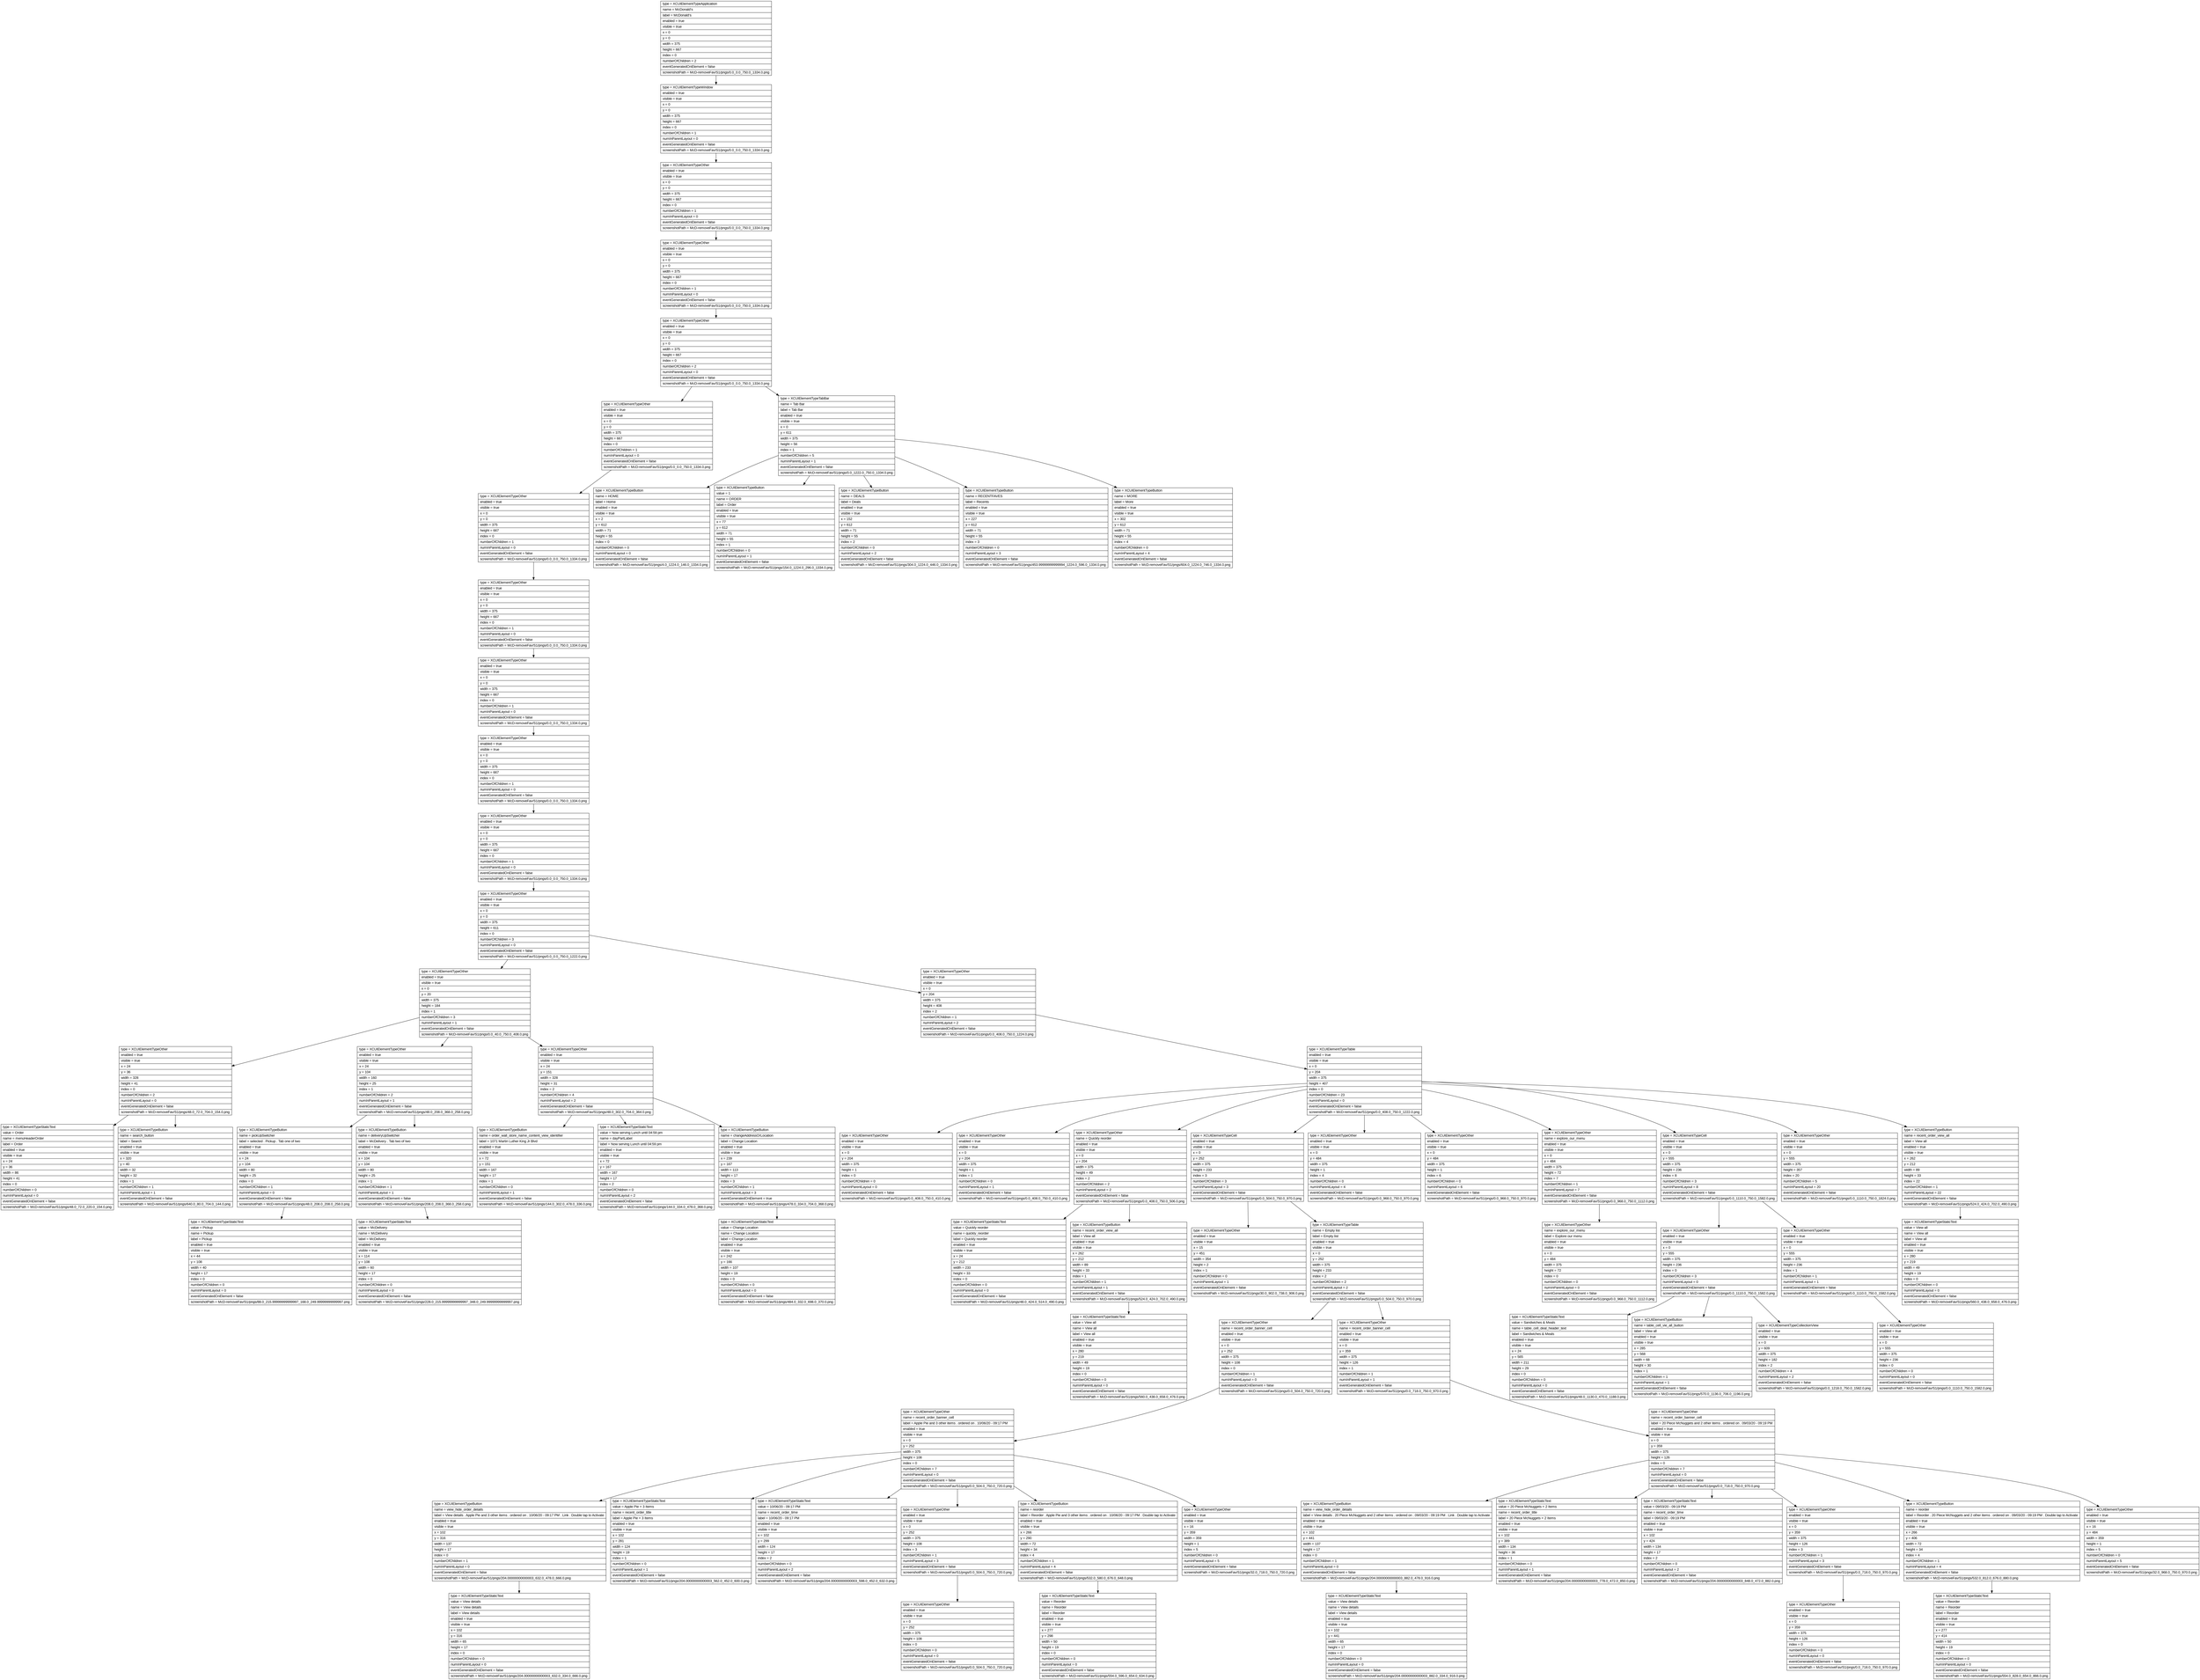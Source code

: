 digraph Layout {

	node [shape=record fontname=Arial];

	0	[label="{type = XCUIElementTypeApplication\l|name = McDonald's\l|label = McDonald's\l|enabled = true\l|visible = true\l|x = 0\l|y = 0\l|width = 375\l|height = 667\l|index = 0\l|numberOfChildren = 2\l|eventGeneratedOnElement = false \l|screenshotPath = McD-removeFav/S1/pngs/0.0_0.0_750.0_1334.0.png\l}"]
	1	[label="{type = XCUIElementTypeWindow\l|enabled = true\l|visible = true\l|x = 0\l|y = 0\l|width = 375\l|height = 667\l|index = 0\l|numberOfChildren = 1\l|numInParentLayout = 0\l|eventGeneratedOnElement = false \l|screenshotPath = McD-removeFav/S1/pngs/0.0_0.0_750.0_1334.0.png\l}"]
	2	[label="{type = XCUIElementTypeOther\l|enabled = true\l|visible = true\l|x = 0\l|y = 0\l|width = 375\l|height = 667\l|index = 0\l|numberOfChildren = 1\l|numInParentLayout = 0\l|eventGeneratedOnElement = false \l|screenshotPath = McD-removeFav/S1/pngs/0.0_0.0_750.0_1334.0.png\l}"]
	3	[label="{type = XCUIElementTypeOther\l|enabled = true\l|visible = true\l|x = 0\l|y = 0\l|width = 375\l|height = 667\l|index = 0\l|numberOfChildren = 1\l|numInParentLayout = 0\l|eventGeneratedOnElement = false \l|screenshotPath = McD-removeFav/S1/pngs/0.0_0.0_750.0_1334.0.png\l}"]
	4	[label="{type = XCUIElementTypeOther\l|enabled = true\l|visible = true\l|x = 0\l|y = 0\l|width = 375\l|height = 667\l|index = 0\l|numberOfChildren = 2\l|numInParentLayout = 0\l|eventGeneratedOnElement = false \l|screenshotPath = McD-removeFav/S1/pngs/0.0_0.0_750.0_1334.0.png\l}"]
	5	[label="{type = XCUIElementTypeOther\l|enabled = true\l|visible = true\l|x = 0\l|y = 0\l|width = 375\l|height = 667\l|index = 0\l|numberOfChildren = 1\l|numInParentLayout = 0\l|eventGeneratedOnElement = false \l|screenshotPath = McD-removeFav/S1/pngs/0.0_0.0_750.0_1334.0.png\l}"]
	6	[label="{type = XCUIElementTypeTabBar\l|name = Tab Bar\l|label = Tab Bar\l|enabled = true\l|visible = true\l|x = 0\l|y = 611\l|width = 375\l|height = 56\l|index = 1\l|numberOfChildren = 5\l|numInParentLayout = 1\l|eventGeneratedOnElement = false \l|screenshotPath = McD-removeFav/S1/pngs/0.0_1222.0_750.0_1334.0.png\l}"]
	7	[label="{type = XCUIElementTypeOther\l|enabled = true\l|visible = true\l|x = 0\l|y = 0\l|width = 375\l|height = 667\l|index = 0\l|numberOfChildren = 1\l|numInParentLayout = 0\l|eventGeneratedOnElement = false \l|screenshotPath = McD-removeFav/S1/pngs/0.0_0.0_750.0_1334.0.png\l}"]
	8	[label="{type = XCUIElementTypeButton\l|name = HOME\l|label = Home\l|enabled = true\l|visible = true\l|x = 2\l|y = 612\l|width = 71\l|height = 55\l|index = 0\l|numberOfChildren = 0\l|numInParentLayout = 0\l|eventGeneratedOnElement = false \l|screenshotPath = McD-removeFav/S1/pngs/4.0_1224.0_146.0_1334.0.png\l}"]
	9	[label="{type = XCUIElementTypeButton\l|value = 1\l|name = ORDER\l|label = Order\l|enabled = true\l|visible = true\l|x = 77\l|y = 612\l|width = 71\l|height = 55\l|index = 1\l|numberOfChildren = 0\l|numInParentLayout = 1\l|eventGeneratedOnElement = false \l|screenshotPath = McD-removeFav/S1/pngs/154.0_1224.0_296.0_1334.0.png\l}"]
	10	[label="{type = XCUIElementTypeButton\l|name = DEALS\l|label = Deals\l|enabled = true\l|visible = true\l|x = 152\l|y = 612\l|width = 71\l|height = 55\l|index = 2\l|numberOfChildren = 0\l|numInParentLayout = 2\l|eventGeneratedOnElement = false \l|screenshotPath = McD-removeFav/S1/pngs/304.0_1224.0_446.0_1334.0.png\l}"]
	11	[label="{type = XCUIElementTypeButton\l|name = RECENTFAVES\l|label = Recents\l|enabled = true\l|visible = true\l|x = 227\l|y = 612\l|width = 71\l|height = 55\l|index = 3\l|numberOfChildren = 0\l|numInParentLayout = 3\l|eventGeneratedOnElement = false \l|screenshotPath = McD-removeFav/S1/pngs/453.99999999999994_1224.0_596.0_1334.0.png\l}"]
	12	[label="{type = XCUIElementTypeButton\l|name = MORE\l|label = More\l|enabled = true\l|visible = true\l|x = 302\l|y = 612\l|width = 71\l|height = 55\l|index = 4\l|numberOfChildren = 0\l|numInParentLayout = 4\l|eventGeneratedOnElement = false \l|screenshotPath = McD-removeFav/S1/pngs/604.0_1224.0_746.0_1334.0.png\l}"]
	13	[label="{type = XCUIElementTypeOther\l|enabled = true\l|visible = true\l|x = 0\l|y = 0\l|width = 375\l|height = 667\l|index = 0\l|numberOfChildren = 1\l|numInParentLayout = 0\l|eventGeneratedOnElement = false \l|screenshotPath = McD-removeFav/S1/pngs/0.0_0.0_750.0_1334.0.png\l}"]
	14	[label="{type = XCUIElementTypeOther\l|enabled = true\l|visible = true\l|x = 0\l|y = 0\l|width = 375\l|height = 667\l|index = 0\l|numberOfChildren = 1\l|numInParentLayout = 0\l|eventGeneratedOnElement = false \l|screenshotPath = McD-removeFav/S1/pngs/0.0_0.0_750.0_1334.0.png\l}"]
	15	[label="{type = XCUIElementTypeOther\l|enabled = true\l|visible = true\l|x = 0\l|y = 0\l|width = 375\l|height = 667\l|index = 0\l|numberOfChildren = 1\l|numInParentLayout = 0\l|eventGeneratedOnElement = false \l|screenshotPath = McD-removeFav/S1/pngs/0.0_0.0_750.0_1334.0.png\l}"]
	16	[label="{type = XCUIElementTypeOther\l|enabled = true\l|visible = true\l|x = 0\l|y = 0\l|width = 375\l|height = 667\l|index = 0\l|numberOfChildren = 1\l|numInParentLayout = 0\l|eventGeneratedOnElement = false \l|screenshotPath = McD-removeFav/S1/pngs/0.0_0.0_750.0_1334.0.png\l}"]
	17	[label="{type = XCUIElementTypeOther\l|enabled = true\l|visible = true\l|x = 0\l|y = 0\l|width = 375\l|height = 611\l|index = 0\l|numberOfChildren = 3\l|numInParentLayout = 0\l|eventGeneratedOnElement = false \l|screenshotPath = McD-removeFav/S1/pngs/0.0_0.0_750.0_1222.0.png\l}"]
	18	[label="{type = XCUIElementTypeOther\l|enabled = true\l|visible = true\l|x = 0\l|y = 20\l|width = 375\l|height = 184\l|index = 1\l|numberOfChildren = 3\l|numInParentLayout = 1\l|eventGeneratedOnElement = false \l|screenshotPath = McD-removeFav/S1/pngs/0.0_40.0_750.0_408.0.png\l}"]
	19	[label="{type = XCUIElementTypeOther\l|enabled = true\l|visible = true\l|x = 0\l|y = 204\l|width = 375\l|height = 408\l|index = 2\l|numberOfChildren = 1\l|numInParentLayout = 2\l|eventGeneratedOnElement = false \l|screenshotPath = McD-removeFav/S1/pngs/0.0_408.0_750.0_1224.0.png\l}"]
	20	[label="{type = XCUIElementTypeOther\l|enabled = true\l|visible = true\l|x = 24\l|y = 36\l|width = 328\l|height = 41\l|index = 0\l|numberOfChildren = 2\l|numInParentLayout = 0\l|eventGeneratedOnElement = false \l|screenshotPath = McD-removeFav/S1/pngs/48.0_72.0_704.0_154.0.png\l}"]
	21	[label="{type = XCUIElementTypeOther\l|enabled = true\l|visible = true\l|x = 24\l|y = 104\l|width = 160\l|height = 25\l|index = 1\l|numberOfChildren = 2\l|numInParentLayout = 1\l|eventGeneratedOnElement = false \l|screenshotPath = McD-removeFav/S1/pngs/48.0_208.0_368.0_258.0.png\l}"]
	22	[label="{type = XCUIElementTypeOther\l|enabled = true\l|visible = true\l|x = 24\l|y = 151\l|width = 328\l|height = 31\l|index = 2\l|numberOfChildren = 4\l|numInParentLayout = 2\l|eventGeneratedOnElement = false \l|screenshotPath = McD-removeFav/S1/pngs/48.0_302.0_704.0_364.0.png\l}"]
	23	[label="{type = XCUIElementTypeTable\l|enabled = true\l|visible = true\l|x = 0\l|y = 204\l|width = 375\l|height = 407\l|index = 0\l|numberOfChildren = 23\l|numInParentLayout = 0\l|eventGeneratedOnElement = false \l|screenshotPath = McD-removeFav/S1/pngs/0.0_408.0_750.0_1222.0.png\l}"]
	24	[label="{type = XCUIElementTypeStaticText\l|value = Order\l|name = menuHeaderOrder\l|label = Order\l|enabled = true\l|visible = true\l|x = 24\l|y = 36\l|width = 86\l|height = 41\l|index = 0\l|numberOfChildren = 0\l|numInParentLayout = 0\l|eventGeneratedOnElement = false \l|screenshotPath = McD-removeFav/S1/pngs/48.0_72.0_220.0_154.0.png\l}"]
	25	[label="{type = XCUIElementTypeButton\l|name = search_button\l|label = Search\l|enabled = true\l|visible = true\l|x = 320\l|y = 40\l|width = 32\l|height = 32\l|index = 1\l|numberOfChildren = 1\l|numInParentLayout = 1\l|eventGeneratedOnElement = false \l|screenshotPath = McD-removeFav/S1/pngs/640.0_80.0_704.0_144.0.png\l}"]
	26	[label="{type = XCUIElementTypeButton\l|name = pickUpSwitcher\l|label = selected . Pickup . Tab one of two\l|enabled = true\l|visible = true\l|x = 24\l|y = 104\l|width = 80\l|height = 25\l|index = 0\l|numberOfChildren = 1\l|numInParentLayout = 0\l|eventGeneratedOnElement = false \l|screenshotPath = McD-removeFav/S1/pngs/48.0_208.0_208.0_258.0.png\l}"]
	27	[label="{type = XCUIElementTypeButton\l|name = deliveryUpSwitcher\l|label = McDelivery . Tab two of two\l|enabled = true\l|visible = true\l|x = 104\l|y = 104\l|width = 80\l|height = 25\l|index = 1\l|numberOfChildren = 1\l|numInParentLayout = 1\l|eventGeneratedOnElement = false \l|screenshotPath = McD-removeFav/S1/pngs/208.0_208.0_368.0_258.0.png\l}"]
	28	[label="{type = XCUIElementTypeButton\l|name = order_wall_store_name_content_view_identifier\l|label = 1071 Martin Luther King Jr Blvd\l|enabled = true\l|visible = true\l|x = 72\l|y = 151\l|width = 167\l|height = 17\l|index = 1\l|numberOfChildren = 0\l|numInParentLayout = 1\l|eventGeneratedOnElement = false \l|screenshotPath = McD-removeFav/S1/pngs/144.0_302.0_478.0_336.0.png\l}"]
	29	[label="{type = XCUIElementTypeStaticText\l|value = Now serving Lunch until 04:59 pm  \l|name = dayPartLabel\l|label = Now serving Lunch until 04:59 pm  \l|enabled = true\l|visible = true\l|x = 72\l|y = 167\l|width = 167\l|height = 17\l|index = 2\l|numberOfChildren = 0\l|numInParentLayout = 2\l|eventGeneratedOnElement = false \l|screenshotPath = McD-removeFav/S1/pngs/144.0_334.0_478.0_368.0.png\l}"]
	30	[label="{type = XCUIElementTypeButton\l|name = changeAddressOrLocation\l|label = Change Location\l|enabled = true\l|visible = true\l|x = 239\l|y = 167\l|width = 113\l|height = 17\l|index = 3\l|numberOfChildren = 1\l|numInParentLayout = 3\l|eventGeneratedOnElement = true \l|screenshotPath = McD-removeFav/S1/pngs/478.0_334.0_704.0_368.0.png\l}"]
	31	[label="{type = XCUIElementTypeOther\l|enabled = true\l|visible = true\l|x = 0\l|y = 204\l|width = 375\l|height = 1\l|index = 0\l|numberOfChildren = 0\l|numInParentLayout = 0\l|eventGeneratedOnElement = false \l|screenshotPath = McD-removeFav/S1/pngs/0.0_408.0_750.0_410.0.png\l}"]
	32	[label="{type = XCUIElementTypeOther\l|enabled = true\l|visible = true\l|x = 0\l|y = 204\l|width = 375\l|height = 1\l|index = 1\l|numberOfChildren = 0\l|numInParentLayout = 1\l|eventGeneratedOnElement = false \l|screenshotPath = McD-removeFav/S1/pngs/0.0_408.0_750.0_410.0.png\l}"]
	33	[label="{type = XCUIElementTypeOther\l|name = Quickly reorder\l|enabled = true\l|visible = true\l|x = 0\l|y = 204\l|width = 375\l|height = 49\l|index = 2\l|numberOfChildren = 2\l|numInParentLayout = 2\l|eventGeneratedOnElement = false \l|screenshotPath = McD-removeFav/S1/pngs/0.0_408.0_750.0_506.0.png\l}"]
	34	[label="{type = XCUIElementTypeCell\l|enabled = true\l|visible = true\l|x = 0\l|y = 252\l|width = 375\l|height = 233\l|index = 3\l|numberOfChildren = 3\l|numInParentLayout = 3\l|eventGeneratedOnElement = false \l|screenshotPath = McD-removeFav/S1/pngs/0.0_504.0_750.0_970.0.png\l}"]
	35	[label="{type = XCUIElementTypeOther\l|enabled = true\l|visible = true\l|x = 0\l|y = 484\l|width = 375\l|height = 1\l|index = 4\l|numberOfChildren = 0\l|numInParentLayout = 4\l|eventGeneratedOnElement = false \l|screenshotPath = McD-removeFav/S1/pngs/0.0_968.0_750.0_970.0.png\l}"]
	36	[label="{type = XCUIElementTypeOther\l|enabled = true\l|visible = true\l|x = 0\l|y = 484\l|width = 375\l|height = 1\l|index = 6\l|numberOfChildren = 0\l|numInParentLayout = 6\l|eventGeneratedOnElement = false \l|screenshotPath = McD-removeFav/S1/pngs/0.0_968.0_750.0_970.0.png\l}"]
	37	[label="{type = XCUIElementTypeOther\l|name = explore_our_menu\l|enabled = true\l|visible = true\l|x = 0\l|y = 484\l|width = 375\l|height = 72\l|index = 7\l|numberOfChildren = 1\l|numInParentLayout = 7\l|eventGeneratedOnElement = false \l|screenshotPath = McD-removeFav/S1/pngs/0.0_968.0_750.0_1112.0.png\l}"]
	38	[label="{type = XCUIElementTypeCell\l|enabled = true\l|visible = true\l|x = 0\l|y = 555\l|width = 375\l|height = 236\l|index = 8\l|numberOfChildren = 3\l|numInParentLayout = 8\l|eventGeneratedOnElement = false \l|screenshotPath = McD-removeFav/S1/pngs/0.0_1110.0_750.0_1582.0.png\l}"]
	39	[label="{type = XCUIElementTypeOther\l|enabled = true\l|visible = true\l|x = 0\l|y = 555\l|width = 375\l|height = 357\l|index = 20\l|numberOfChildren = 5\l|numInParentLayout = 20\l|eventGeneratedOnElement = false \l|screenshotPath = McD-removeFav/S1/pngs/0.0_1110.0_750.0_1824.0.png\l}"]
	40	[label="{type = XCUIElementTypeButton\l|name = recent_order_view_all\l|label = View all\l|enabled = true\l|visible = true\l|x = 262\l|y = 212\l|width = 89\l|height = 33\l|index = 22\l|numberOfChildren = 1\l|numInParentLayout = 22\l|eventGeneratedOnElement = false \l|screenshotPath = McD-removeFav/S1/pngs/524.0_424.0_702.0_490.0.png\l}"]
	41	[label="{type = XCUIElementTypeStaticText\l|value = Pickup\l|name = Pickup\l|label = Pickup\l|enabled = true\l|visible = true\l|x = 44\l|y = 108\l|width = 40\l|height = 17\l|index = 0\l|numberOfChildren = 0\l|numInParentLayout = 0\l|eventGeneratedOnElement = false \l|screenshotPath = McD-removeFav/S1/pngs/88.0_215.99999999999997_168.0_249.99999999999997.png\l}"]
	42	[label="{type = XCUIElementTypeStaticText\l|value = McDelivery\l|name = McDelivery\l|label = McDelivery\l|enabled = true\l|visible = true\l|x = 114\l|y = 108\l|width = 60\l|height = 17\l|index = 0\l|numberOfChildren = 0\l|numInParentLayout = 0\l|eventGeneratedOnElement = false \l|screenshotPath = McD-removeFav/S1/pngs/228.0_215.99999999999997_348.0_249.99999999999997.png\l}"]
	43	[label="{type = XCUIElementTypeStaticText\l|value = Change Location\l|name = Change Location\l|label = Change Location\l|enabled = true\l|visible = true\l|x = 242\l|y = 166\l|width = 107\l|height = 19\l|index = 0\l|numberOfChildren = 0\l|numInParentLayout = 0\l|eventGeneratedOnElement = false \l|screenshotPath = McD-removeFav/S1/pngs/484.0_332.0_698.0_370.0.png\l}"]
	44	[label="{type = XCUIElementTypeStaticText\l|value = Quickly reorder\l|name = quickly_reorder\l|label = Quickly reorder\l|enabled = true\l|visible = true\l|x = 24\l|y = 212\l|width = 233\l|height = 33\l|index = 0\l|numberOfChildren = 0\l|numInParentLayout = 0\l|eventGeneratedOnElement = false \l|screenshotPath = McD-removeFav/S1/pngs/48.0_424.0_514.0_490.0.png\l}"]
	45	[label="{type = XCUIElementTypeButton\l|name = recent_order_view_all\l|label = View all\l|enabled = true\l|visible = true\l|x = 262\l|y = 212\l|width = 89\l|height = 33\l|index = 1\l|numberOfChildren = 1\l|numInParentLayout = 1\l|eventGeneratedOnElement = false \l|screenshotPath = McD-removeFav/S1/pngs/524.0_424.0_702.0_490.0.png\l}"]
	46	[label="{type = XCUIElementTypeOther\l|enabled = true\l|visible = true\l|x = 15\l|y = 451\l|width = 354\l|height = 2\l|index = 1\l|numberOfChildren = 0\l|numInParentLayout = 1\l|eventGeneratedOnElement = false \l|screenshotPath = McD-removeFav/S1/pngs/30.0_902.0_738.0_906.0.png\l}"]
	47	[label="{type = XCUIElementTypeTable\l|name = Empty list\l|label = Empty list\l|enabled = true\l|visible = true\l|x = 0\l|y = 252\l|width = 375\l|height = 233\l|index = 2\l|numberOfChildren = 2\l|numInParentLayout = 2\l|eventGeneratedOnElement = false \l|screenshotPath = McD-removeFav/S1/pngs/0.0_504.0_750.0_970.0.png\l}"]
	48	[label="{type = XCUIElementTypeOther\l|name = explore_our_menu\l|label = Explore our menu\l|enabled = true\l|visible = true\l|x = 0\l|y = 484\l|width = 375\l|height = 72\l|index = 0\l|numberOfChildren = 0\l|numInParentLayout = 0\l|eventGeneratedOnElement = false \l|screenshotPath = McD-removeFav/S1/pngs/0.0_968.0_750.0_1112.0.png\l}"]
	49	[label="{type = XCUIElementTypeOther\l|enabled = true\l|visible = true\l|x = 0\l|y = 555\l|width = 375\l|height = 236\l|index = 0\l|numberOfChildren = 3\l|numInParentLayout = 0\l|eventGeneratedOnElement = false \l|screenshotPath = McD-removeFav/S1/pngs/0.0_1110.0_750.0_1582.0.png\l}"]
	50	[label="{type = XCUIElementTypeOther\l|enabled = true\l|visible = true\l|x = 0\l|y = 555\l|width = 375\l|height = 236\l|index = 1\l|numberOfChildren = 1\l|numInParentLayout = 1\l|eventGeneratedOnElement = false \l|screenshotPath = McD-removeFav/S1/pngs/0.0_1110.0_750.0_1582.0.png\l}"]
	51	[label="{type = XCUIElementTypeStaticText\l|value = View all\l|name = View all\l|label = View all\l|enabled = true\l|visible = true\l|x = 280\l|y = 219\l|width = 49\l|height = 19\l|index = 0\l|numberOfChildren = 0\l|numInParentLayout = 0\l|eventGeneratedOnElement = false \l|screenshotPath = McD-removeFav/S1/pngs/560.0_438.0_658.0_476.0.png\l}"]
	52	[label="{type = XCUIElementTypeStaticText\l|value = View all\l|name = View all\l|label = View all\l|enabled = true\l|visible = true\l|x = 280\l|y = 219\l|width = 49\l|height = 19\l|index = 0\l|numberOfChildren = 0\l|numInParentLayout = 0\l|eventGeneratedOnElement = false \l|screenshotPath = McD-removeFav/S1/pngs/560.0_438.0_658.0_476.0.png\l}"]
	53	[label="{type = XCUIElementTypeOther\l|name = recent_order_banner_cell\l|enabled = true\l|visible = true\l|x = 0\l|y = 252\l|width = 375\l|height = 108\l|index = 0\l|numberOfChildren = 1\l|numInParentLayout = 0\l|eventGeneratedOnElement = false \l|screenshotPath = McD-removeFav/S1/pngs/0.0_504.0_750.0_720.0.png\l}"]
	54	[label="{type = XCUIElementTypeOther\l|name = recent_order_banner_cell\l|enabled = true\l|visible = true\l|x = 0\l|y = 359\l|width = 375\l|height = 126\l|index = 1\l|numberOfChildren = 1\l|numInParentLayout = 1\l|eventGeneratedOnElement = false \l|screenshotPath = McD-removeFav/S1/pngs/0.0_718.0_750.0_970.0.png\l}"]
	55	[label="{type = XCUIElementTypeStaticText\l|value = Sandwiches & Meals\l|name = table_cell_deal_header_text\l|label = Sandwiches & Meals\l|enabled = true\l|visible = true\l|x = 24\l|y = 565\l|width = 211\l|height = 29\l|index = 0\l|numberOfChildren = 0\l|numInParentLayout = 0\l|eventGeneratedOnElement = false \l|screenshotPath = McD-removeFav/S1/pngs/48.0_1130.0_470.0_1188.0.png\l}"]
	56	[label="{type = XCUIElementTypeButton\l|name = table_cell_vie_all_button\l|label = View all  \l|enabled = true\l|visible = true\l|x = 285\l|y = 568\l|width = 68\l|height = 30\l|index = 1\l|numberOfChildren = 1\l|numInParentLayout = 1\l|eventGeneratedOnElement = false \l|screenshotPath = McD-removeFav/S1/pngs/570.0_1136.0_706.0_1196.0.png\l}"]
	57	[label="{type = XCUIElementTypeCollectionView\l|enabled = true\l|visible = true\l|x = 0\l|y = 609\l|width = 375\l|height = 182\l|index = 2\l|numberOfChildren = 4\l|numInParentLayout = 2\l|eventGeneratedOnElement = false \l|screenshotPath = McD-removeFav/S1/pngs/0.0_1218.0_750.0_1582.0.png\l}"]
	58	[label="{type = XCUIElementTypeOther\l|enabled = true\l|visible = true\l|x = 0\l|y = 555\l|width = 375\l|height = 236\l|index = 0\l|numberOfChildren = 0\l|numInParentLayout = 0\l|eventGeneratedOnElement = false \l|screenshotPath = McD-removeFav/S1/pngs/0.0_1110.0_750.0_1582.0.png\l}"]
	59	[label="{type = XCUIElementTypeOther\l|name = recent_order_banner_cell\l|label = Apple Pie and 3 other items . ordered on . 10/06/20 - 09:17 PM\l|enabled = true\l|visible = true\l|x = 0\l|y = 252\l|width = 375\l|height = 108\l|index = 0\l|numberOfChildren = 7\l|numInParentLayout = 0\l|eventGeneratedOnElement = false \l|screenshotPath = McD-removeFav/S1/pngs/0.0_504.0_750.0_720.0.png\l}"]
	60	[label="{type = XCUIElementTypeOther\l|name = recent_order_banner_cell\l|label = 20 Piece McNuggets and 2 other items . ordered on . 09/03/20 - 09:19 PM\l|enabled = true\l|visible = true\l|x = 0\l|y = 359\l|width = 375\l|height = 126\l|index = 0\l|numberOfChildren = 7\l|numInParentLayout = 0\l|eventGeneratedOnElement = false \l|screenshotPath = McD-removeFav/S1/pngs/0.0_718.0_750.0_970.0.png\l}"]
	61	[label="{type = XCUIElementTypeButton\l|name = view_hide_order_details\l|label = View details . Apple Pie and 3 other items . ordered on . 10/06/20 - 09:17 PM . Link . Double tap to Activate\l|enabled = true\l|visible = true\l|x = 102\l|y = 316\l|width = 137\l|height = 17\l|index = 0\l|numberOfChildren = 1\l|numInParentLayout = 0\l|eventGeneratedOnElement = false \l|screenshotPath = McD-removeFav/S1/pngs/204.00000000000003_632.0_478.0_666.0.png\l}"]
	62	[label="{type = XCUIElementTypeStaticText\l|value = Apple Pie + 3 Items\l|name = recent_order_title\l|label = Apple Pie + 3 Items\l|enabled = true\l|visible = true\l|x = 102\l|y = 281\l|width = 124\l|height = 19\l|index = 1\l|numberOfChildren = 0\l|numInParentLayout = 1\l|eventGeneratedOnElement = false \l|screenshotPath = McD-removeFav/S1/pngs/204.00000000000003_562.0_452.0_600.0.png\l}"]
	63	[label="{type = XCUIElementTypeStaticText\l|value = 10/06/20 - 09:17 PM\l|name = recent_order_time\l|label = 10/06/20 - 09:17 PM\l|enabled = true\l|visible = true\l|x = 102\l|y = 299\l|width = 124\l|height = 17\l|index = 2\l|numberOfChildren = 0\l|numInParentLayout = 2\l|eventGeneratedOnElement = false \l|screenshotPath = McD-removeFav/S1/pngs/204.00000000000003_598.0_452.0_632.0.png\l}"]
	64	[label="{type = XCUIElementTypeOther\l|enabled = true\l|visible = true\l|x = 0\l|y = 252\l|width = 375\l|height = 108\l|index = 3\l|numberOfChildren = 1\l|numInParentLayout = 3\l|eventGeneratedOnElement = false \l|screenshotPath = McD-removeFav/S1/pngs/0.0_504.0_750.0_720.0.png\l}"]
	65	[label="{type = XCUIElementTypeButton\l|name = reorder\l|label = Reorder . Apple Pie and 3 other items . ordered on . 10/06/20 - 09:17 PM . Double tap to Activate\l|enabled = true\l|visible = true\l|x = 266\l|y = 290\l|width = 72\l|height = 34\l|index = 4\l|numberOfChildren = 1\l|numInParentLayout = 4\l|eventGeneratedOnElement = false \l|screenshotPath = McD-removeFav/S1/pngs/532.0_580.0_676.0_648.0.png\l}"]
	66	[label="{type = XCUIElementTypeOther\l|enabled = true\l|visible = true\l|x = 16\l|y = 359\l|width = 359\l|height = 1\l|index = 5\l|numberOfChildren = 0\l|numInParentLayout = 5\l|eventGeneratedOnElement = false \l|screenshotPath = McD-removeFav/S1/pngs/32.0_718.0_750.0_720.0.png\l}"]
	67	[label="{type = XCUIElementTypeButton\l|name = view_hide_order_details\l|label = View details . 20 Piece McNuggets and 2 other items . ordered on . 09/03/20 - 09:19 PM . Link . Double tap to Activate\l|enabled = true\l|visible = true\l|x = 102\l|y = 441\l|width = 137\l|height = 17\l|index = 0\l|numberOfChildren = 1\l|numInParentLayout = 0\l|eventGeneratedOnElement = false \l|screenshotPath = McD-removeFav/S1/pngs/204.00000000000003_882.0_478.0_916.0.png\l}"]
	68	[label="{type = XCUIElementTypeStaticText\l|value = 20 Piece McNuggets + 2 Items\l|name = recent_order_title\l|label = 20 Piece McNuggets + 2 Items\l|enabled = true\l|visible = true\l|x = 102\l|y = 389\l|width = 134\l|height = 36\l|index = 1\l|numberOfChildren = 0\l|numInParentLayout = 1\l|eventGeneratedOnElement = false \l|screenshotPath = McD-removeFav/S1/pngs/204.00000000000003_778.0_472.0_850.0.png\l}"]
	69	[label="{type = XCUIElementTypeStaticText\l|value = 09/03/20 - 09:19 PM\l|name = recent_order_time\l|label = 09/03/20 - 09:19 PM\l|enabled = true\l|visible = true\l|x = 102\l|y = 424\l|width = 134\l|height = 17\l|index = 2\l|numberOfChildren = 0\l|numInParentLayout = 2\l|eventGeneratedOnElement = false \l|screenshotPath = McD-removeFav/S1/pngs/204.00000000000003_848.0_472.0_882.0.png\l}"]
	70	[label="{type = XCUIElementTypeOther\l|enabled = true\l|visible = true\l|x = 0\l|y = 359\l|width = 375\l|height = 126\l|index = 3\l|numberOfChildren = 1\l|numInParentLayout = 3\l|eventGeneratedOnElement = false \l|screenshotPath = McD-removeFav/S1/pngs/0.0_718.0_750.0_970.0.png\l}"]
	71	[label="{type = XCUIElementTypeButton\l|name = reorder\l|label = Reorder . 20 Piece McNuggets and 2 other items . ordered on . 09/03/20 - 09:19 PM . Double tap to Activate\l|enabled = true\l|visible = true\l|x = 266\l|y = 406\l|width = 72\l|height = 34\l|index = 4\l|numberOfChildren = 1\l|numInParentLayout = 4\l|eventGeneratedOnElement = false \l|screenshotPath = McD-removeFav/S1/pngs/532.0_812.0_676.0_880.0.png\l}"]
	72	[label="{type = XCUIElementTypeOther\l|enabled = true\l|visible = true\l|x = 16\l|y = 484\l|width = 359\l|height = 1\l|index = 5\l|numberOfChildren = 0\l|numInParentLayout = 5\l|eventGeneratedOnElement = false \l|screenshotPath = McD-removeFav/S1/pngs/32.0_968.0_750.0_970.0.png\l}"]
	73	[label="{type = XCUIElementTypeStaticText\l|value = View details\l|name = View details\l|label = View details\l|enabled = true\l|visible = true\l|x = 102\l|y = 316\l|width = 65\l|height = 17\l|index = 0\l|numberOfChildren = 0\l|numInParentLayout = 0\l|eventGeneratedOnElement = false \l|screenshotPath = McD-removeFav/S1/pngs/204.00000000000003_632.0_334.0_666.0.png\l}"]
	74	[label="{type = XCUIElementTypeOther\l|enabled = true\l|visible = true\l|x = 0\l|y = 252\l|width = 375\l|height = 108\l|index = 0\l|numberOfChildren = 0\l|numInParentLayout = 0\l|eventGeneratedOnElement = false \l|screenshotPath = McD-removeFav/S1/pngs/0.0_504.0_750.0_720.0.png\l}"]
	75	[label="{type = XCUIElementTypeStaticText\l|value = Reorder\l|name = Reorder\l|label = Reorder\l|enabled = true\l|visible = true\l|x = 277\l|y = 298\l|width = 50\l|height = 19\l|index = 0\l|numberOfChildren = 0\l|numInParentLayout = 0\l|eventGeneratedOnElement = false \l|screenshotPath = McD-removeFav/S1/pngs/554.0_596.0_654.0_634.0.png\l}"]
	76	[label="{type = XCUIElementTypeStaticText\l|value = View details\l|name = View details\l|label = View details\l|enabled = true\l|visible = true\l|x = 102\l|y = 441\l|width = 65\l|height = 17\l|index = 0\l|numberOfChildren = 0\l|numInParentLayout = 0\l|eventGeneratedOnElement = false \l|screenshotPath = McD-removeFav/S1/pngs/204.00000000000003_882.0_334.0_916.0.png\l}"]
	77	[label="{type = XCUIElementTypeOther\l|enabled = true\l|visible = true\l|x = 0\l|y = 359\l|width = 375\l|height = 126\l|index = 0\l|numberOfChildren = 0\l|numInParentLayout = 0\l|eventGeneratedOnElement = false \l|screenshotPath = McD-removeFav/S1/pngs/0.0_718.0_750.0_970.0.png\l}"]
	78	[label="{type = XCUIElementTypeStaticText\l|value = Reorder\l|name = Reorder\l|label = Reorder\l|enabled = true\l|visible = true\l|x = 277\l|y = 414\l|width = 50\l|height = 19\l|index = 0\l|numberOfChildren = 0\l|numInParentLayout = 0\l|eventGeneratedOnElement = false \l|screenshotPath = McD-removeFav/S1/pngs/554.0_828.0_654.0_866.0.png\l}"]


	0 -> 1
	1 -> 2
	2 -> 3
	3 -> 4
	4 -> 5
	4 -> 6
	5 -> 7
	6 -> 8
	6 -> 9
	6 -> 10
	6 -> 11
	6 -> 12
	7 -> 13
	13 -> 14
	14 -> 15
	15 -> 16
	16 -> 17
	17 -> 18
	17 -> 19
	18 -> 20
	18 -> 21
	18 -> 22
	19 -> 23
	20 -> 24
	20 -> 25
	21 -> 26
	21 -> 27
	22 -> 28
	22 -> 29
	22 -> 30
	23 -> 31
	23 -> 32
	23 -> 33
	23 -> 34
	23 -> 35
	23 -> 36
	23 -> 37
	23 -> 38
	23 -> 39
	23 -> 40
	26 -> 41
	27 -> 42
	30 -> 43
	33 -> 44
	33 -> 45
	34 -> 46
	34 -> 47
	37 -> 48
	38 -> 49
	38 -> 50
	40 -> 51
	45 -> 52
	47 -> 53
	47 -> 54
	49 -> 55
	49 -> 56
	49 -> 57
	50 -> 58
	53 -> 59
	54 -> 60
	59 -> 61
	59 -> 62
	59 -> 63
	59 -> 64
	59 -> 65
	59 -> 66
	60 -> 67
	60 -> 68
	60 -> 69
	60 -> 70
	60 -> 71
	60 -> 72
	61 -> 73
	64 -> 74
	65 -> 75
	67 -> 76
	70 -> 77
	71 -> 78


}